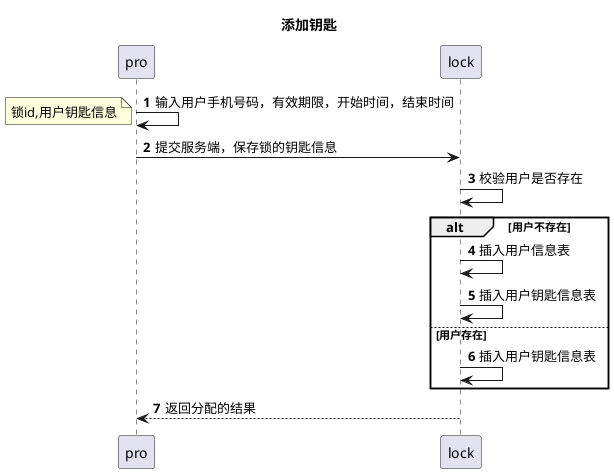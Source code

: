 @startuml
title:添加钥匙
autonumber
pro->pro:输入用户手机号码，有效期限，开始时间，结束时间
note left:锁id,用户钥匙信息
pro->lock:提交服务端，保存锁的钥匙信息
lock->lock:校验用户是否存在
alt 用户不存在
lock->lock:插入用户信息表
lock->lock:插入用户钥匙信息表
else 用户存在
lock->lock:插入用户钥匙信息表
end
lock-->pro:返回分配的结果
@enduml
